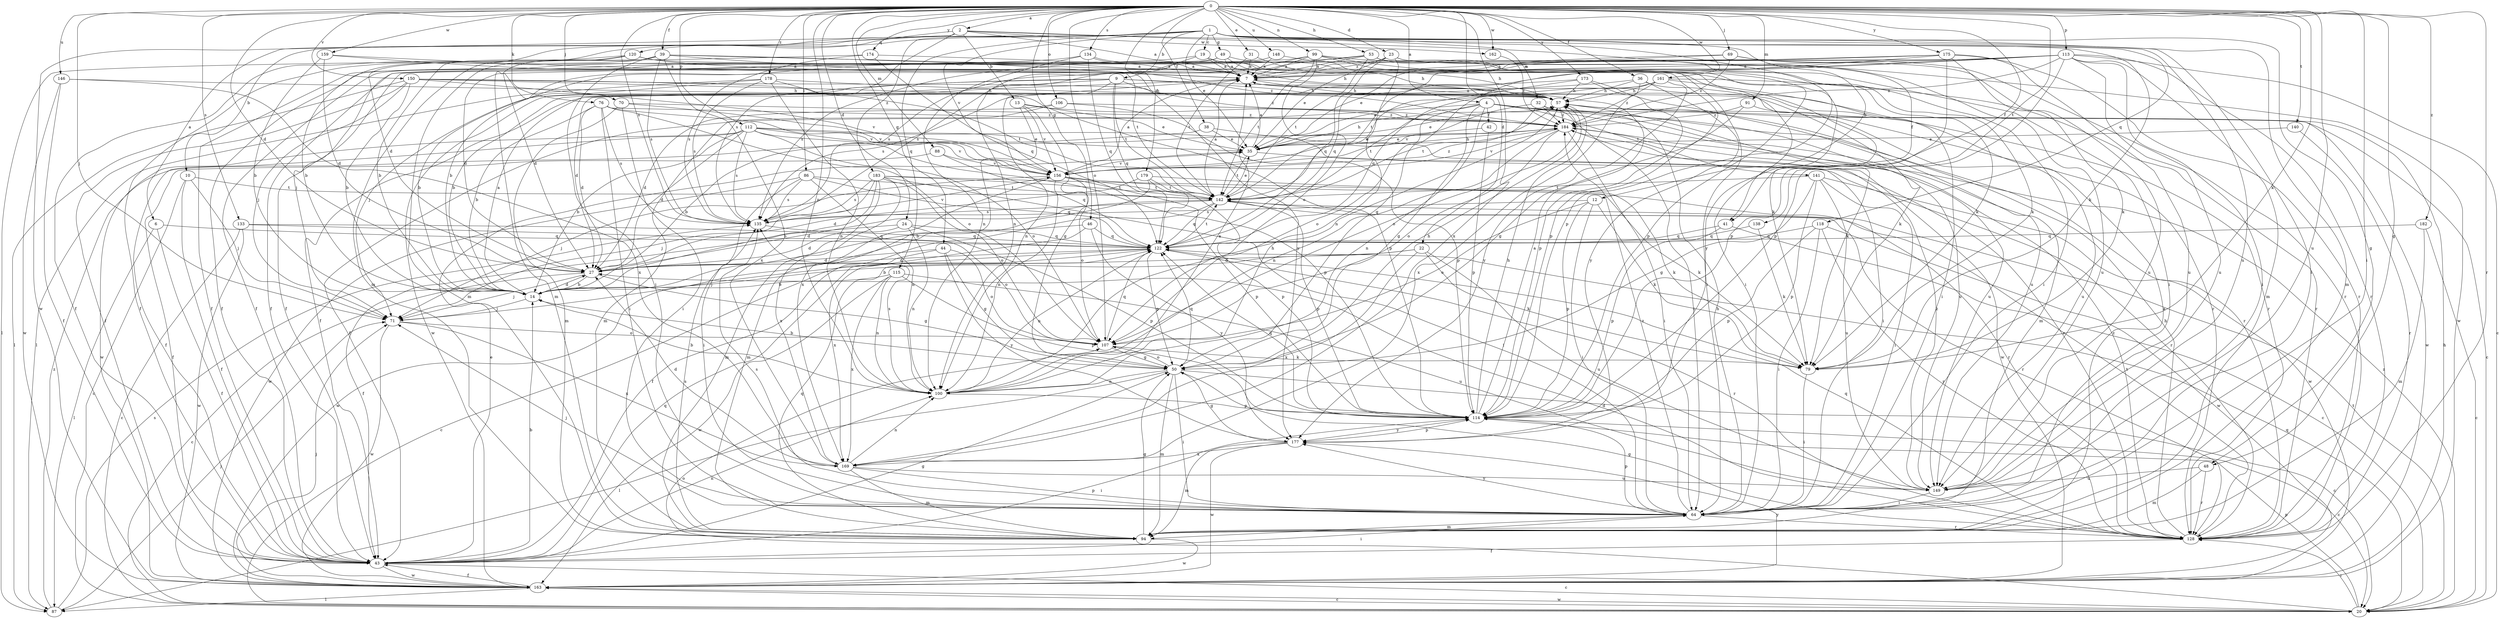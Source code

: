 strict digraph  {
0;
1;
2;
4;
6;
7;
9;
10;
12;
13;
14;
19;
20;
22;
23;
24;
27;
31;
32;
35;
36;
38;
39;
41;
42;
43;
44;
46;
48;
49;
50;
53;
57;
64;
69;
70;
71;
76;
79;
86;
87;
88;
91;
94;
99;
100;
106;
107;
112;
113;
114;
115;
118;
120;
122;
128;
133;
134;
135;
138;
140;
141;
142;
146;
148;
149;
150;
156;
159;
161;
162;
163;
169;
173;
174;
175;
177;
178;
179;
182;
183;
184;
0 -> 2  [label=a];
0 -> 4  [label=a];
0 -> 22  [label=d];
0 -> 23  [label=d];
0 -> 24  [label=d];
0 -> 27  [label=d];
0 -> 31  [label=e];
0 -> 36  [label=f];
0 -> 38  [label=f];
0 -> 39  [label=f];
0 -> 41  [label=f];
0 -> 44  [label=g];
0 -> 46  [label=g];
0 -> 48  [label=g];
0 -> 53  [label=h];
0 -> 64  [label=i];
0 -> 69  [label=j];
0 -> 70  [label=j];
0 -> 71  [label=j];
0 -> 76  [label=k];
0 -> 79  [label=k];
0 -> 86  [label=l];
0 -> 88  [label=m];
0 -> 91  [label=m];
0 -> 99  [label=n];
0 -> 100  [label=n];
0 -> 106  [label=o];
0 -> 107  [label=o];
0 -> 112  [label=p];
0 -> 113  [label=p];
0 -> 128  [label=r];
0 -> 133  [label=s];
0 -> 134  [label=s];
0 -> 135  [label=s];
0 -> 138  [label=t];
0 -> 140  [label=t];
0 -> 146  [label=u];
0 -> 148  [label=u];
0 -> 149  [label=u];
0 -> 150  [label=v];
0 -> 159  [label=w];
0 -> 161  [label=w];
0 -> 162  [label=w];
0 -> 169  [label=x];
0 -> 173  [label=y];
0 -> 174  [label=y];
0 -> 175  [label=y];
0 -> 178  [label=z];
0 -> 179  [label=z];
0 -> 182  [label=z];
1 -> 6  [label=a];
1 -> 9  [label=b];
1 -> 10  [label=b];
1 -> 12  [label=b];
1 -> 19  [label=c];
1 -> 27  [label=d];
1 -> 32  [label=e];
1 -> 35  [label=e];
1 -> 48  [label=g];
1 -> 49  [label=g];
1 -> 64  [label=i];
1 -> 94  [label=m];
1 -> 114  [label=p];
1 -> 115  [label=q];
1 -> 118  [label=q];
1 -> 149  [label=u];
1 -> 156  [label=v];
1 -> 183  [label=z];
2 -> 7  [label=a];
2 -> 13  [label=b];
2 -> 41  [label=f];
2 -> 79  [label=k];
2 -> 94  [label=m];
2 -> 120  [label=q];
2 -> 135  [label=s];
2 -> 162  [label=w];
2 -> 163  [label=w];
4 -> 20  [label=c];
4 -> 42  [label=f];
4 -> 43  [label=f];
4 -> 50  [label=g];
4 -> 94  [label=m];
4 -> 100  [label=n];
4 -> 107  [label=o];
4 -> 128  [label=r];
4 -> 141  [label=t];
4 -> 142  [label=t];
4 -> 149  [label=u];
6 -> 43  [label=f];
6 -> 87  [label=l];
6 -> 122  [label=q];
7 -> 57  [label=h];
7 -> 135  [label=s];
9 -> 14  [label=b];
9 -> 57  [label=h];
9 -> 71  [label=j];
9 -> 100  [label=n];
9 -> 122  [label=q];
9 -> 128  [label=r];
9 -> 142  [label=t];
9 -> 163  [label=w];
9 -> 184  [label=z];
10 -> 20  [label=c];
10 -> 43  [label=f];
10 -> 71  [label=j];
10 -> 142  [label=t];
12 -> 64  [label=i];
12 -> 79  [label=k];
12 -> 107  [label=o];
12 -> 114  [label=p];
12 -> 135  [label=s];
13 -> 35  [label=e];
13 -> 50  [label=g];
13 -> 156  [label=v];
13 -> 169  [label=x];
13 -> 184  [label=z];
14 -> 7  [label=a];
14 -> 27  [label=d];
14 -> 71  [label=j];
19 -> 7  [label=a];
19 -> 43  [label=f];
19 -> 57  [label=h];
19 -> 64  [label=i];
19 -> 100  [label=n];
20 -> 107  [label=o];
20 -> 114  [label=p];
20 -> 122  [label=q];
20 -> 128  [label=r];
20 -> 142  [label=t];
20 -> 163  [label=w];
20 -> 184  [label=z];
22 -> 14  [label=b];
22 -> 27  [label=d];
22 -> 79  [label=k];
22 -> 149  [label=u];
22 -> 169  [label=x];
23 -> 35  [label=e];
23 -> 100  [label=n];
23 -> 122  [label=q];
23 -> 149  [label=u];
23 -> 163  [label=w];
23 -> 7  [label=z];
24 -> 27  [label=d];
24 -> 43  [label=f];
24 -> 100  [label=n];
24 -> 114  [label=p];
24 -> 122  [label=q];
27 -> 14  [label=b];
27 -> 20  [label=c];
27 -> 50  [label=g];
27 -> 71  [label=j];
31 -> 7  [label=a];
31 -> 57  [label=h];
31 -> 142  [label=t];
32 -> 64  [label=i];
32 -> 142  [label=t];
32 -> 149  [label=u];
32 -> 156  [label=v];
32 -> 184  [label=z];
35 -> 7  [label=a];
35 -> 57  [label=h];
35 -> 128  [label=r];
35 -> 142  [label=t];
35 -> 156  [label=v];
36 -> 27  [label=d];
36 -> 57  [label=h];
36 -> 79  [label=k];
36 -> 169  [label=x];
36 -> 177  [label=y];
38 -> 14  [label=b];
38 -> 35  [label=e];
38 -> 64  [label=i];
39 -> 7  [label=a];
39 -> 43  [label=f];
39 -> 64  [label=i];
39 -> 94  [label=m];
39 -> 135  [label=s];
39 -> 169  [label=x];
39 -> 177  [label=y];
39 -> 184  [label=z];
41 -> 20  [label=c];
41 -> 114  [label=p];
41 -> 122  [label=q];
42 -> 35  [label=e];
42 -> 114  [label=p];
43 -> 14  [label=b];
43 -> 20  [label=c];
43 -> 35  [label=e];
43 -> 50  [label=g];
43 -> 64  [label=i];
43 -> 100  [label=n];
43 -> 114  [label=p];
43 -> 122  [label=q];
43 -> 163  [label=w];
44 -> 20  [label=c];
44 -> 27  [label=d];
44 -> 50  [label=g];
44 -> 107  [label=o];
44 -> 177  [label=y];
46 -> 122  [label=q];
46 -> 163  [label=w];
46 -> 169  [label=x];
46 -> 177  [label=y];
48 -> 94  [label=m];
48 -> 128  [label=r];
48 -> 149  [label=u];
49 -> 7  [label=a];
49 -> 43  [label=f];
49 -> 57  [label=h];
49 -> 64  [label=i];
49 -> 135  [label=s];
50 -> 14  [label=b];
50 -> 20  [label=c];
50 -> 57  [label=h];
50 -> 64  [label=i];
50 -> 87  [label=l];
50 -> 94  [label=m];
50 -> 100  [label=n];
50 -> 107  [label=o];
50 -> 122  [label=q];
53 -> 7  [label=a];
53 -> 27  [label=d];
53 -> 64  [label=i];
53 -> 135  [label=s];
53 -> 142  [label=t];
53 -> 177  [label=y];
57 -> 7  [label=a];
57 -> 35  [label=e];
57 -> 79  [label=k];
57 -> 107  [label=o];
57 -> 163  [label=w];
57 -> 184  [label=z];
64 -> 57  [label=h];
64 -> 71  [label=j];
64 -> 94  [label=m];
64 -> 114  [label=p];
64 -> 128  [label=r];
64 -> 135  [label=s];
64 -> 177  [label=y];
64 -> 184  [label=z];
69 -> 7  [label=a];
69 -> 122  [label=q];
69 -> 128  [label=r];
69 -> 149  [label=u];
69 -> 184  [label=z];
70 -> 64  [label=i];
70 -> 94  [label=m];
70 -> 156  [label=v];
70 -> 184  [label=z];
71 -> 107  [label=o];
71 -> 163  [label=w];
71 -> 169  [label=x];
76 -> 14  [label=b];
76 -> 27  [label=d];
76 -> 64  [label=i];
76 -> 107  [label=o];
76 -> 135  [label=s];
76 -> 156  [label=v];
76 -> 184  [label=z];
79 -> 64  [label=i];
86 -> 64  [label=i];
86 -> 100  [label=n];
86 -> 122  [label=q];
86 -> 135  [label=s];
86 -> 142  [label=t];
86 -> 163  [label=w];
87 -> 71  [label=j];
87 -> 135  [label=s];
87 -> 184  [label=z];
88 -> 43  [label=f];
88 -> 122  [label=q];
88 -> 156  [label=v];
91 -> 50  [label=g];
91 -> 149  [label=u];
91 -> 184  [label=z];
94 -> 7  [label=a];
94 -> 50  [label=g];
94 -> 122  [label=q];
94 -> 135  [label=s];
94 -> 163  [label=w];
99 -> 7  [label=a];
99 -> 43  [label=f];
99 -> 64  [label=i];
99 -> 79  [label=k];
99 -> 107  [label=o];
99 -> 114  [label=p];
99 -> 135  [label=s];
99 -> 142  [label=t];
100 -> 7  [label=a];
100 -> 14  [label=b];
100 -> 57  [label=h];
100 -> 114  [label=p];
100 -> 135  [label=s];
106 -> 27  [label=d];
106 -> 94  [label=m];
106 -> 114  [label=p];
106 -> 184  [label=z];
107 -> 50  [label=g];
107 -> 79  [label=k];
107 -> 122  [label=q];
112 -> 14  [label=b];
112 -> 27  [label=d];
112 -> 35  [label=e];
112 -> 43  [label=f];
112 -> 107  [label=o];
112 -> 114  [label=p];
112 -> 128  [label=r];
112 -> 135  [label=s];
112 -> 156  [label=v];
112 -> 163  [label=w];
113 -> 7  [label=a];
113 -> 14  [label=b];
113 -> 20  [label=c];
113 -> 35  [label=e];
113 -> 43  [label=f];
113 -> 64  [label=i];
113 -> 94  [label=m];
113 -> 114  [label=p];
113 -> 128  [label=r];
113 -> 142  [label=t];
113 -> 149  [label=u];
113 -> 184  [label=z];
114 -> 7  [label=a];
114 -> 20  [label=c];
114 -> 57  [label=h];
114 -> 122  [label=q];
114 -> 177  [label=y];
115 -> 14  [label=b];
115 -> 100  [label=n];
115 -> 114  [label=p];
115 -> 149  [label=u];
115 -> 163  [label=w];
115 -> 169  [label=x];
118 -> 64  [label=i];
118 -> 114  [label=p];
118 -> 122  [label=q];
118 -> 128  [label=r];
118 -> 163  [label=w];
120 -> 7  [label=a];
120 -> 14  [label=b];
120 -> 43  [label=f];
120 -> 94  [label=m];
120 -> 114  [label=p];
122 -> 27  [label=d];
122 -> 50  [label=g];
122 -> 71  [label=j];
122 -> 100  [label=n];
122 -> 128  [label=r];
122 -> 142  [label=t];
128 -> 27  [label=d];
128 -> 43  [label=f];
128 -> 50  [label=g];
128 -> 57  [label=h];
128 -> 122  [label=q];
128 -> 142  [label=t];
128 -> 184  [label=z];
133 -> 20  [label=c];
133 -> 107  [label=o];
133 -> 122  [label=q];
133 -> 163  [label=w];
134 -> 7  [label=a];
134 -> 14  [label=b];
134 -> 79  [label=k];
134 -> 100  [label=n];
134 -> 122  [label=q];
135 -> 122  [label=q];
135 -> 156  [label=v];
138 -> 79  [label=k];
138 -> 122  [label=q];
140 -> 35  [label=e];
140 -> 128  [label=r];
141 -> 50  [label=g];
141 -> 64  [label=i];
141 -> 114  [label=p];
141 -> 142  [label=t];
141 -> 149  [label=u];
141 -> 163  [label=w];
142 -> 7  [label=a];
142 -> 27  [label=d];
142 -> 35  [label=e];
142 -> 43  [label=f];
142 -> 114  [label=p];
142 -> 122  [label=q];
142 -> 128  [label=r];
142 -> 135  [label=s];
146 -> 43  [label=f];
146 -> 57  [label=h];
146 -> 163  [label=w];
146 -> 169  [label=x];
148 -> 7  [label=a];
148 -> 27  [label=d];
148 -> 79  [label=k];
149 -> 64  [label=i];
149 -> 184  [label=z];
150 -> 14  [label=b];
150 -> 43  [label=f];
150 -> 57  [label=h];
150 -> 71  [label=j];
150 -> 87  [label=l];
150 -> 114  [label=p];
150 -> 128  [label=r];
150 -> 156  [label=v];
156 -> 7  [label=a];
156 -> 57  [label=h];
156 -> 71  [label=j];
156 -> 79  [label=k];
156 -> 94  [label=m];
156 -> 100  [label=n];
156 -> 107  [label=o];
156 -> 114  [label=p];
156 -> 142  [label=t];
156 -> 184  [label=z];
159 -> 7  [label=a];
159 -> 14  [label=b];
159 -> 27  [label=d];
159 -> 142  [label=t];
161 -> 57  [label=h];
161 -> 64  [label=i];
161 -> 122  [label=q];
161 -> 128  [label=r];
161 -> 142  [label=t];
161 -> 177  [label=y];
161 -> 184  [label=z];
162 -> 184  [label=z];
163 -> 20  [label=c];
163 -> 43  [label=f];
163 -> 57  [label=h];
163 -> 71  [label=j];
163 -> 87  [label=l];
163 -> 177  [label=y];
169 -> 27  [label=d];
169 -> 64  [label=i];
169 -> 94  [label=m];
169 -> 100  [label=n];
169 -> 149  [label=u];
173 -> 35  [label=e];
173 -> 43  [label=f];
173 -> 57  [label=h];
173 -> 114  [label=p];
173 -> 149  [label=u];
174 -> 7  [label=a];
174 -> 87  [label=l];
174 -> 122  [label=q];
174 -> 135  [label=s];
175 -> 7  [label=a];
175 -> 43  [label=f];
175 -> 50  [label=g];
175 -> 71  [label=j];
175 -> 79  [label=k];
175 -> 114  [label=p];
175 -> 128  [label=r];
175 -> 149  [label=u];
177 -> 50  [label=g];
177 -> 94  [label=m];
177 -> 114  [label=p];
177 -> 163  [label=w];
177 -> 169  [label=x];
178 -> 14  [label=b];
178 -> 57  [label=h];
178 -> 87  [label=l];
178 -> 100  [label=n];
178 -> 135  [label=s];
178 -> 142  [label=t];
179 -> 14  [label=b];
179 -> 27  [label=d];
179 -> 79  [label=k];
179 -> 114  [label=p];
179 -> 142  [label=t];
182 -> 20  [label=c];
182 -> 94  [label=m];
182 -> 122  [label=q];
183 -> 14  [label=b];
183 -> 64  [label=i];
183 -> 71  [label=j];
183 -> 94  [label=m];
183 -> 107  [label=o];
183 -> 128  [label=r];
183 -> 135  [label=s];
183 -> 142  [label=t];
183 -> 169  [label=x];
184 -> 35  [label=e];
184 -> 64  [label=i];
184 -> 100  [label=n];
184 -> 107  [label=o];
184 -> 156  [label=v];
184 -> 163  [label=w];
}
